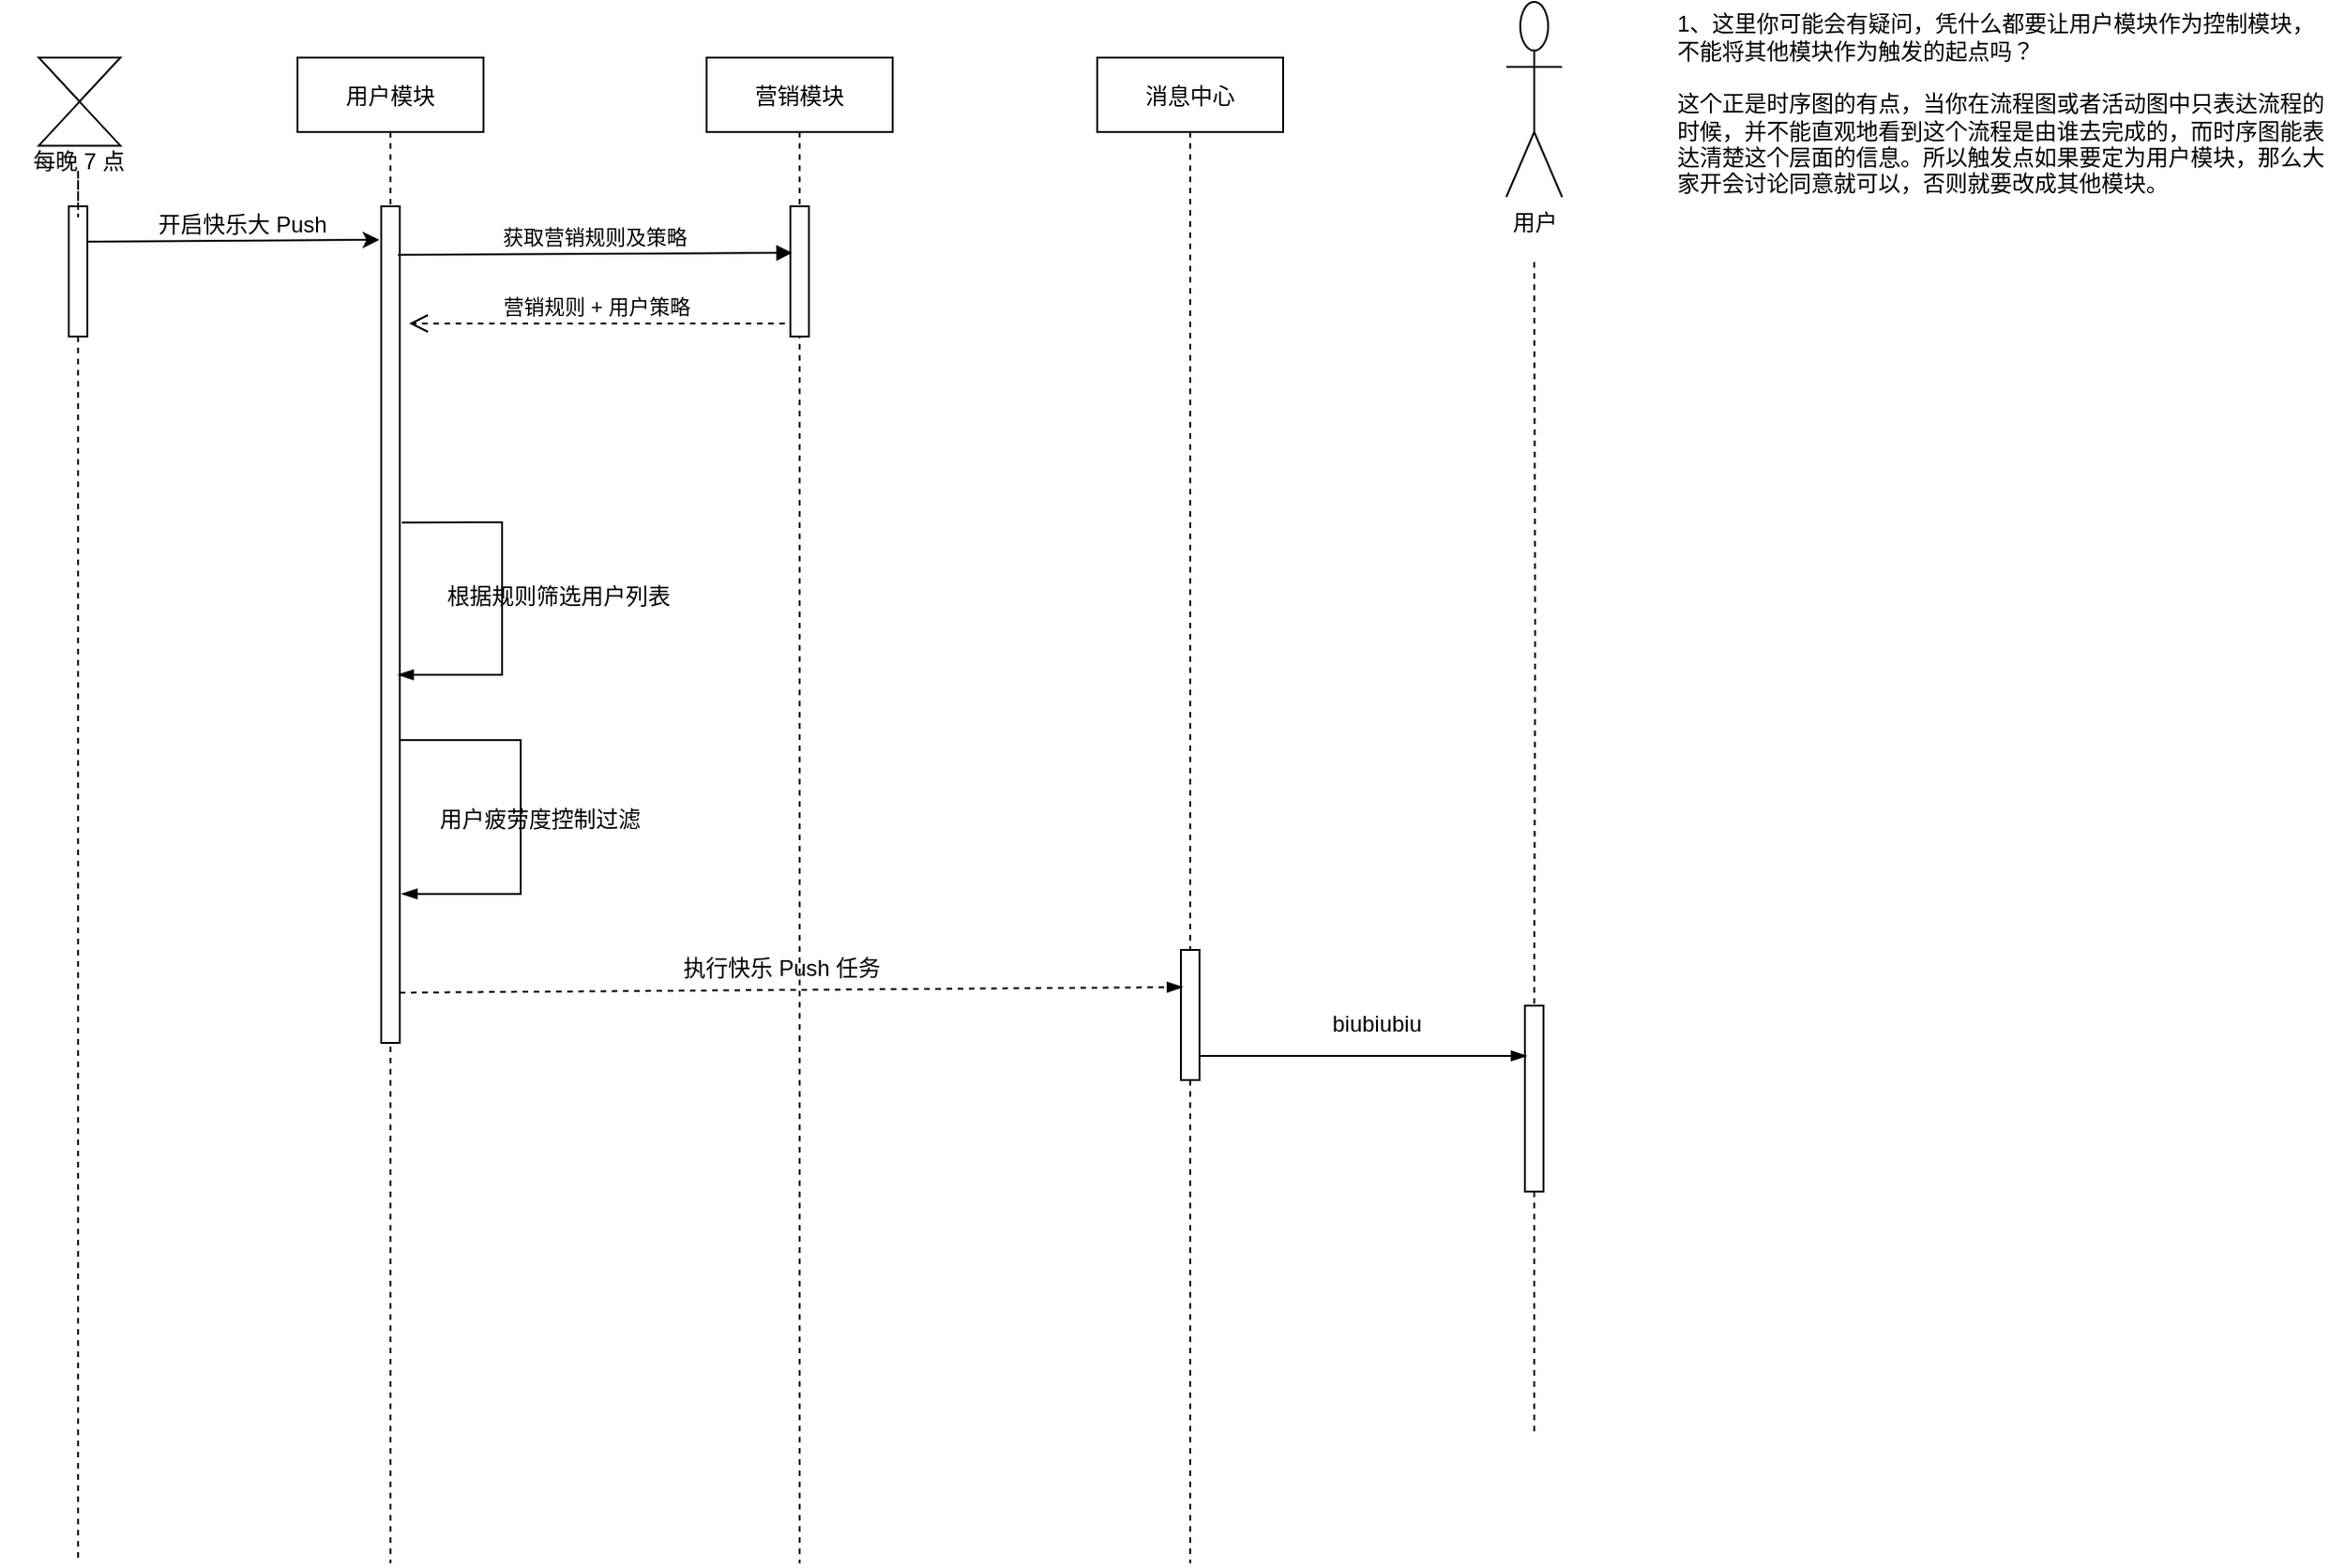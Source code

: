 <mxfile version="15.5.8" type="github">
  <diagram id="kgpKYQtTHZ0yAKxKKP6v" name="Page-1">
    <mxGraphModel dx="1164" dy="682" grid="1" gridSize="10" guides="1" tooltips="1" connect="1" arrows="1" fold="1" page="1" pageScale="1" pageWidth="850" pageHeight="1100" math="0" shadow="0">
      <root>
        <mxCell id="0" />
        <mxCell id="1" parent="0" />
        <mxCell id="3nuBFxr9cyL0pnOWT2aG-1" value="用户模块" style="shape=umlLifeline;perimeter=lifelinePerimeter;container=1;collapsible=0;recursiveResize=0;rounded=0;shadow=0;strokeWidth=1;" parent="1" vertex="1">
          <mxGeometry x="180" y="80" width="100" height="810" as="geometry" />
        </mxCell>
        <mxCell id="3nuBFxr9cyL0pnOWT2aG-2" value="" style="points=[];perimeter=orthogonalPerimeter;rounded=0;shadow=0;strokeWidth=1;" parent="3nuBFxr9cyL0pnOWT2aG-1" vertex="1">
          <mxGeometry x="45" y="80" width="10" height="450" as="geometry" />
        </mxCell>
        <mxCell id="H-buyMjWP8MUea_8feiy-16" value="" style="endArrow=blockThin;html=1;rounded=0;exitX=1;exitY=0.638;exitDx=0;exitDy=0;exitPerimeter=0;edgeStyle=elbowEdgeStyle;elbow=vertical;entryX=1.1;entryY=0.822;entryDx=0;entryDy=0;entryPerimeter=0;endFill=1;" edge="1" parent="3nuBFxr9cyL0pnOWT2aG-1" source="3nuBFxr9cyL0pnOWT2aG-2" target="3nuBFxr9cyL0pnOWT2aG-2">
          <mxGeometry width="50" height="50" relative="1" as="geometry">
            <mxPoint x="234" y="519.1" as="sourcePoint" />
            <mxPoint x="237" y="578.05" as="targetPoint" />
            <Array as="points">
              <mxPoint x="120" y="370" />
              <mxPoint x="120" y="420" />
              <mxPoint x="180" y="470" />
            </Array>
          </mxGeometry>
        </mxCell>
        <mxCell id="H-buyMjWP8MUea_8feiy-17" value="" style="endArrow=blockThin;html=1;rounded=0;elbow=vertical;exitX=1.1;exitY=0.378;exitDx=0;exitDy=0;exitPerimeter=0;entryX=0.9;entryY=0.56;entryDx=0;entryDy=0;entryPerimeter=0;endFill=1;" edge="1" parent="3nuBFxr9cyL0pnOWT2aG-1" source="3nuBFxr9cyL0pnOWT2aG-2" target="3nuBFxr9cyL0pnOWT2aG-2">
          <mxGeometry width="50" height="50" relative="1" as="geometry">
            <mxPoint x="280" y="300" as="sourcePoint" />
            <mxPoint x="330" y="250" as="targetPoint" />
            <Array as="points">
              <mxPoint x="110" y="250" />
              <mxPoint x="110" y="332" />
            </Array>
          </mxGeometry>
        </mxCell>
        <mxCell id="3nuBFxr9cyL0pnOWT2aG-5" value="营销模块" style="shape=umlLifeline;perimeter=lifelinePerimeter;container=1;collapsible=0;recursiveResize=0;rounded=0;shadow=0;strokeWidth=1;" parent="1" vertex="1">
          <mxGeometry x="400" y="80" width="100" height="810" as="geometry" />
        </mxCell>
        <mxCell id="3nuBFxr9cyL0pnOWT2aG-6" value="" style="points=[];perimeter=orthogonalPerimeter;rounded=0;shadow=0;strokeWidth=1;" parent="3nuBFxr9cyL0pnOWT2aG-5" vertex="1">
          <mxGeometry x="45" y="80" width="10" height="70" as="geometry" />
        </mxCell>
        <mxCell id="H-buyMjWP8MUea_8feiy-22" value="执行快乐 Push 任务" style="text;html=1;align=center;verticalAlign=middle;resizable=0;points=[];autosize=1;strokeColor=none;fillColor=none;" vertex="1" parent="3nuBFxr9cyL0pnOWT2aG-5">
          <mxGeometry x="-20" y="480" width="120" height="20" as="geometry" />
        </mxCell>
        <mxCell id="3nuBFxr9cyL0pnOWT2aG-7" value="营销规则 + 用户策略" style="verticalAlign=bottom;endArrow=open;dashed=1;endSize=8;exitX=-0.3;exitY=0.9;shadow=0;strokeWidth=1;exitDx=0;exitDy=0;exitPerimeter=0;" parent="1" source="3nuBFxr9cyL0pnOWT2aG-6" edge="1">
          <mxGeometry relative="1" as="geometry">
            <mxPoint x="240" y="223" as="targetPoint" />
          </mxGeometry>
        </mxCell>
        <mxCell id="3nuBFxr9cyL0pnOWT2aG-8" value="获取营销规则及策略" style="verticalAlign=bottom;endArrow=block;shadow=0;strokeWidth=1;exitX=0.9;exitY=0.058;exitDx=0;exitDy=0;exitPerimeter=0;entryX=0.1;entryY=0.357;entryDx=0;entryDy=0;entryPerimeter=0;" parent="1" source="3nuBFxr9cyL0pnOWT2aG-2" target="3nuBFxr9cyL0pnOWT2aG-6" edge="1">
          <mxGeometry relative="1" as="geometry">
            <mxPoint x="240" y="172" as="sourcePoint" />
            <mxPoint x="440" y="186" as="targetPoint" />
          </mxGeometry>
        </mxCell>
        <mxCell id="zzKj_0TSJDphC-oFK3b8-1" value="" style="group" parent="1" vertex="1" connectable="0">
          <mxGeometry x="830" y="50" width="30" height="770" as="geometry" />
        </mxCell>
        <mxCell id="zzKj_0TSJDphC-oFK3b8-2" style="edgeStyle=orthogonalEdgeStyle;rounded=0;orthogonalLoop=1;jettySize=auto;html=1;endArrow=none;endFill=0;dashed=1;startArrow=none;" parent="zzKj_0TSJDphC-oFK3b8-1" source="zzKj_0TSJDphC-oFK3b8-4" edge="1">
          <mxGeometry relative="1" as="geometry">
            <mxPoint x="15" y="770" as="targetPoint" />
          </mxGeometry>
        </mxCell>
        <mxCell id="zzKj_0TSJDphC-oFK3b8-8" value="" style="edgeStyle=orthogonalEdgeStyle;rounded=0;orthogonalLoop=1;jettySize=auto;html=1;dashed=1;endArrow=none;endFill=0;" parent="zzKj_0TSJDphC-oFK3b8-1" target="zzKj_0TSJDphC-oFK3b8-4" edge="1">
          <mxGeometry relative="1" as="geometry">
            <mxPoint x="15" y="140" as="sourcePoint" />
          </mxGeometry>
        </mxCell>
        <mxCell id="zzKj_0TSJDphC-oFK3b8-3" value="用户&lt;br&gt;" style="shape=umlActor;verticalLabelPosition=bottom;verticalAlign=top;html=1;" parent="zzKj_0TSJDphC-oFK3b8-1" vertex="1">
          <mxGeometry width="30" height="105" as="geometry" />
        </mxCell>
        <mxCell id="zzKj_0TSJDphC-oFK3b8-4" value="" style="html=1;points=[];perimeter=orthogonalPerimeter;" parent="zzKj_0TSJDphC-oFK3b8-1" vertex="1">
          <mxGeometry x="10" y="540" width="10" height="100" as="geometry" />
        </mxCell>
        <mxCell id="zzKj_0TSJDphC-oFK3b8-9" value="消息中心" style="shape=umlLifeline;perimeter=lifelinePerimeter;container=1;collapsible=0;recursiveResize=0;rounded=0;shadow=0;strokeWidth=1;" parent="1" vertex="1">
          <mxGeometry x="610" y="80" width="100" height="810" as="geometry" />
        </mxCell>
        <mxCell id="H-buyMjWP8MUea_8feiy-1" value="" style="group" vertex="1" connectable="0" parent="1">
          <mxGeometry x="20" y="80" width="83" height="65.927" as="geometry" />
        </mxCell>
        <mxCell id="H-buyMjWP8MUea_8feiy-2" value="每晚 7 点" style="text;html=1;align=center;verticalAlign=middle;resizable=0;points=[];autosize=1;strokeColor=none;fillColor=none;container=0;" vertex="1" parent="H-buyMjWP8MUea_8feiy-1">
          <mxGeometry x="12" y="45.927" width="60" height="20" as="geometry" />
        </mxCell>
        <mxCell id="H-buyMjWP8MUea_8feiy-3" value="" style="triangle;whiteSpace=wrap;html=1;rotation=90;container=0;" vertex="1" parent="H-buyMjWP8MUea_8feiy-1">
          <mxGeometry x="30.986" y="-10.121" width="23.617" height="43.858" as="geometry" />
        </mxCell>
        <mxCell id="H-buyMjWP8MUea_8feiy-4" value="" style="triangle;whiteSpace=wrap;html=1;rotation=-90;container=0;" vertex="1" parent="H-buyMjWP8MUea_8feiy-1">
          <mxGeometry x="30.986" y="13.577" width="23.617" height="43.858" as="geometry" />
        </mxCell>
        <mxCell id="H-buyMjWP8MUea_8feiy-7" style="edgeStyle=orthogonalEdgeStyle;rounded=0;orthogonalLoop=1;jettySize=auto;html=1;dashed=1;endArrow=none;endFill=0;startArrow=none;" edge="1" parent="1" source="zzKj_0TSJDphC-oFK3b8-10">
          <mxGeometry relative="1" as="geometry">
            <mxPoint x="62" y="890" as="targetPoint" />
          </mxGeometry>
        </mxCell>
        <mxCell id="zzKj_0TSJDphC-oFK3b8-10" value="" style="points=[];perimeter=orthogonalPerimeter;rounded=0;shadow=0;strokeWidth=1;" parent="1" vertex="1">
          <mxGeometry x="57" y="160" width="10" height="70" as="geometry" />
        </mxCell>
        <mxCell id="H-buyMjWP8MUea_8feiy-8" value="" style="edgeStyle=orthogonalEdgeStyle;rounded=0;orthogonalLoop=1;jettySize=auto;html=1;dashed=1;endArrow=none;endFill=0;" edge="1" parent="1" source="H-buyMjWP8MUea_8feiy-2" target="zzKj_0TSJDphC-oFK3b8-10">
          <mxGeometry relative="1" as="geometry">
            <mxPoint x="62" y="630" as="targetPoint" />
            <mxPoint x="62" y="145.927" as="sourcePoint" />
          </mxGeometry>
        </mxCell>
        <mxCell id="H-buyMjWP8MUea_8feiy-9" value="" style="endArrow=classic;html=1;rounded=0;exitX=1;exitY=0.271;exitDx=0;exitDy=0;exitPerimeter=0;entryX=-0.1;entryY=0.04;entryDx=0;entryDy=0;entryPerimeter=0;" edge="1" parent="1" source="zzKj_0TSJDphC-oFK3b8-10" target="3nuBFxr9cyL0pnOWT2aG-2">
          <mxGeometry width="50" height="50" relative="1" as="geometry">
            <mxPoint x="460" y="380" as="sourcePoint" />
            <mxPoint x="220" y="179" as="targetPoint" />
          </mxGeometry>
        </mxCell>
        <mxCell id="H-buyMjWP8MUea_8feiy-10" value="开启快乐大 Push" style="text;html=1;align=center;verticalAlign=middle;resizable=0;points=[];autosize=1;strokeColor=none;fillColor=none;" vertex="1" parent="1">
          <mxGeometry x="95" y="160" width="110" height="20" as="geometry" />
        </mxCell>
        <mxCell id="H-buyMjWP8MUea_8feiy-13" value="根据规则筛选用户列表" style="text;html=1;align=center;verticalAlign=middle;resizable=0;points=[];autosize=1;strokeColor=none;fillColor=none;" vertex="1" parent="1">
          <mxGeometry x="250" y="360" width="140" height="20" as="geometry" />
        </mxCell>
        <mxCell id="H-buyMjWP8MUea_8feiy-19" value="用户疲劳度控制过滤" style="text;html=1;align=center;verticalAlign=middle;resizable=0;points=[];autosize=1;strokeColor=none;fillColor=none;" vertex="1" parent="1">
          <mxGeometry x="250" y="480" width="120" height="20" as="geometry" />
        </mxCell>
        <mxCell id="H-buyMjWP8MUea_8feiy-11" value="" style="points=[];perimeter=orthogonalPerimeter;rounded=0;shadow=0;strokeWidth=1;" vertex="1" parent="1">
          <mxGeometry x="655" y="560" width="10" height="70" as="geometry" />
        </mxCell>
        <mxCell id="H-buyMjWP8MUea_8feiy-21" value="" style="endArrow=blockThin;html=1;rounded=0;elbow=vertical;exitX=1;exitY=0.94;exitDx=0;exitDy=0;exitPerimeter=0;endFill=1;entryX=0.1;entryY=0.286;entryDx=0;entryDy=0;entryPerimeter=0;dashed=1;" edge="1" parent="1" source="3nuBFxr9cyL0pnOWT2aG-2" target="H-buyMjWP8MUea_8feiy-11">
          <mxGeometry width="50" height="50" relative="1" as="geometry">
            <mxPoint x="235" y="583" as="sourcePoint" />
            <mxPoint x="650" y="583" as="targetPoint" />
          </mxGeometry>
        </mxCell>
        <mxCell id="H-buyMjWP8MUea_8feiy-23" value="" style="endArrow=blockThin;html=1;rounded=0;elbow=vertical;entryX=0.1;entryY=0.27;entryDx=0;entryDy=0;entryPerimeter=0;endFill=1;" edge="1" parent="1" source="H-buyMjWP8MUea_8feiy-11" target="zzKj_0TSJDphC-oFK3b8-4">
          <mxGeometry width="50" height="50" relative="1" as="geometry">
            <mxPoint x="460" y="670" as="sourcePoint" />
            <mxPoint x="810" y="620" as="targetPoint" />
          </mxGeometry>
        </mxCell>
        <mxCell id="H-buyMjWP8MUea_8feiy-24" value="biubiubiu" style="text;html=1;align=center;verticalAlign=middle;resizable=0;points=[];autosize=1;strokeColor=none;fillColor=none;" vertex="1" parent="1">
          <mxGeometry x="730" y="590" width="60" height="20" as="geometry" />
        </mxCell>
        <mxCell id="H-buyMjWP8MUea_8feiy-25" value="1、这里你可能会有疑问，凭什么都要让用户模块作为控制模块，&lt;br&gt;不能将其他模块作为触发的起点吗？&lt;br&gt;&lt;br&gt;这个正是时序图的有点，当你在流程图或者活动图中只表达流程的&lt;br&gt;时候，并不能直观地看到这个流程是由谁去完成的，而时序图能表&lt;br&gt;达清楚这个层面的信息。所以触发点如果要定为用户模块，那么大&lt;br&gt;家开会讨论同意就可以，否则就要改成其他模块。" style="text;html=1;align=left;verticalAlign=middle;resizable=0;points=[];autosize=1;strokeColor=none;fillColor=none;" vertex="1" parent="1">
          <mxGeometry x="920" y="55" width="360" height="100" as="geometry" />
        </mxCell>
      </root>
    </mxGraphModel>
  </diagram>
</mxfile>
